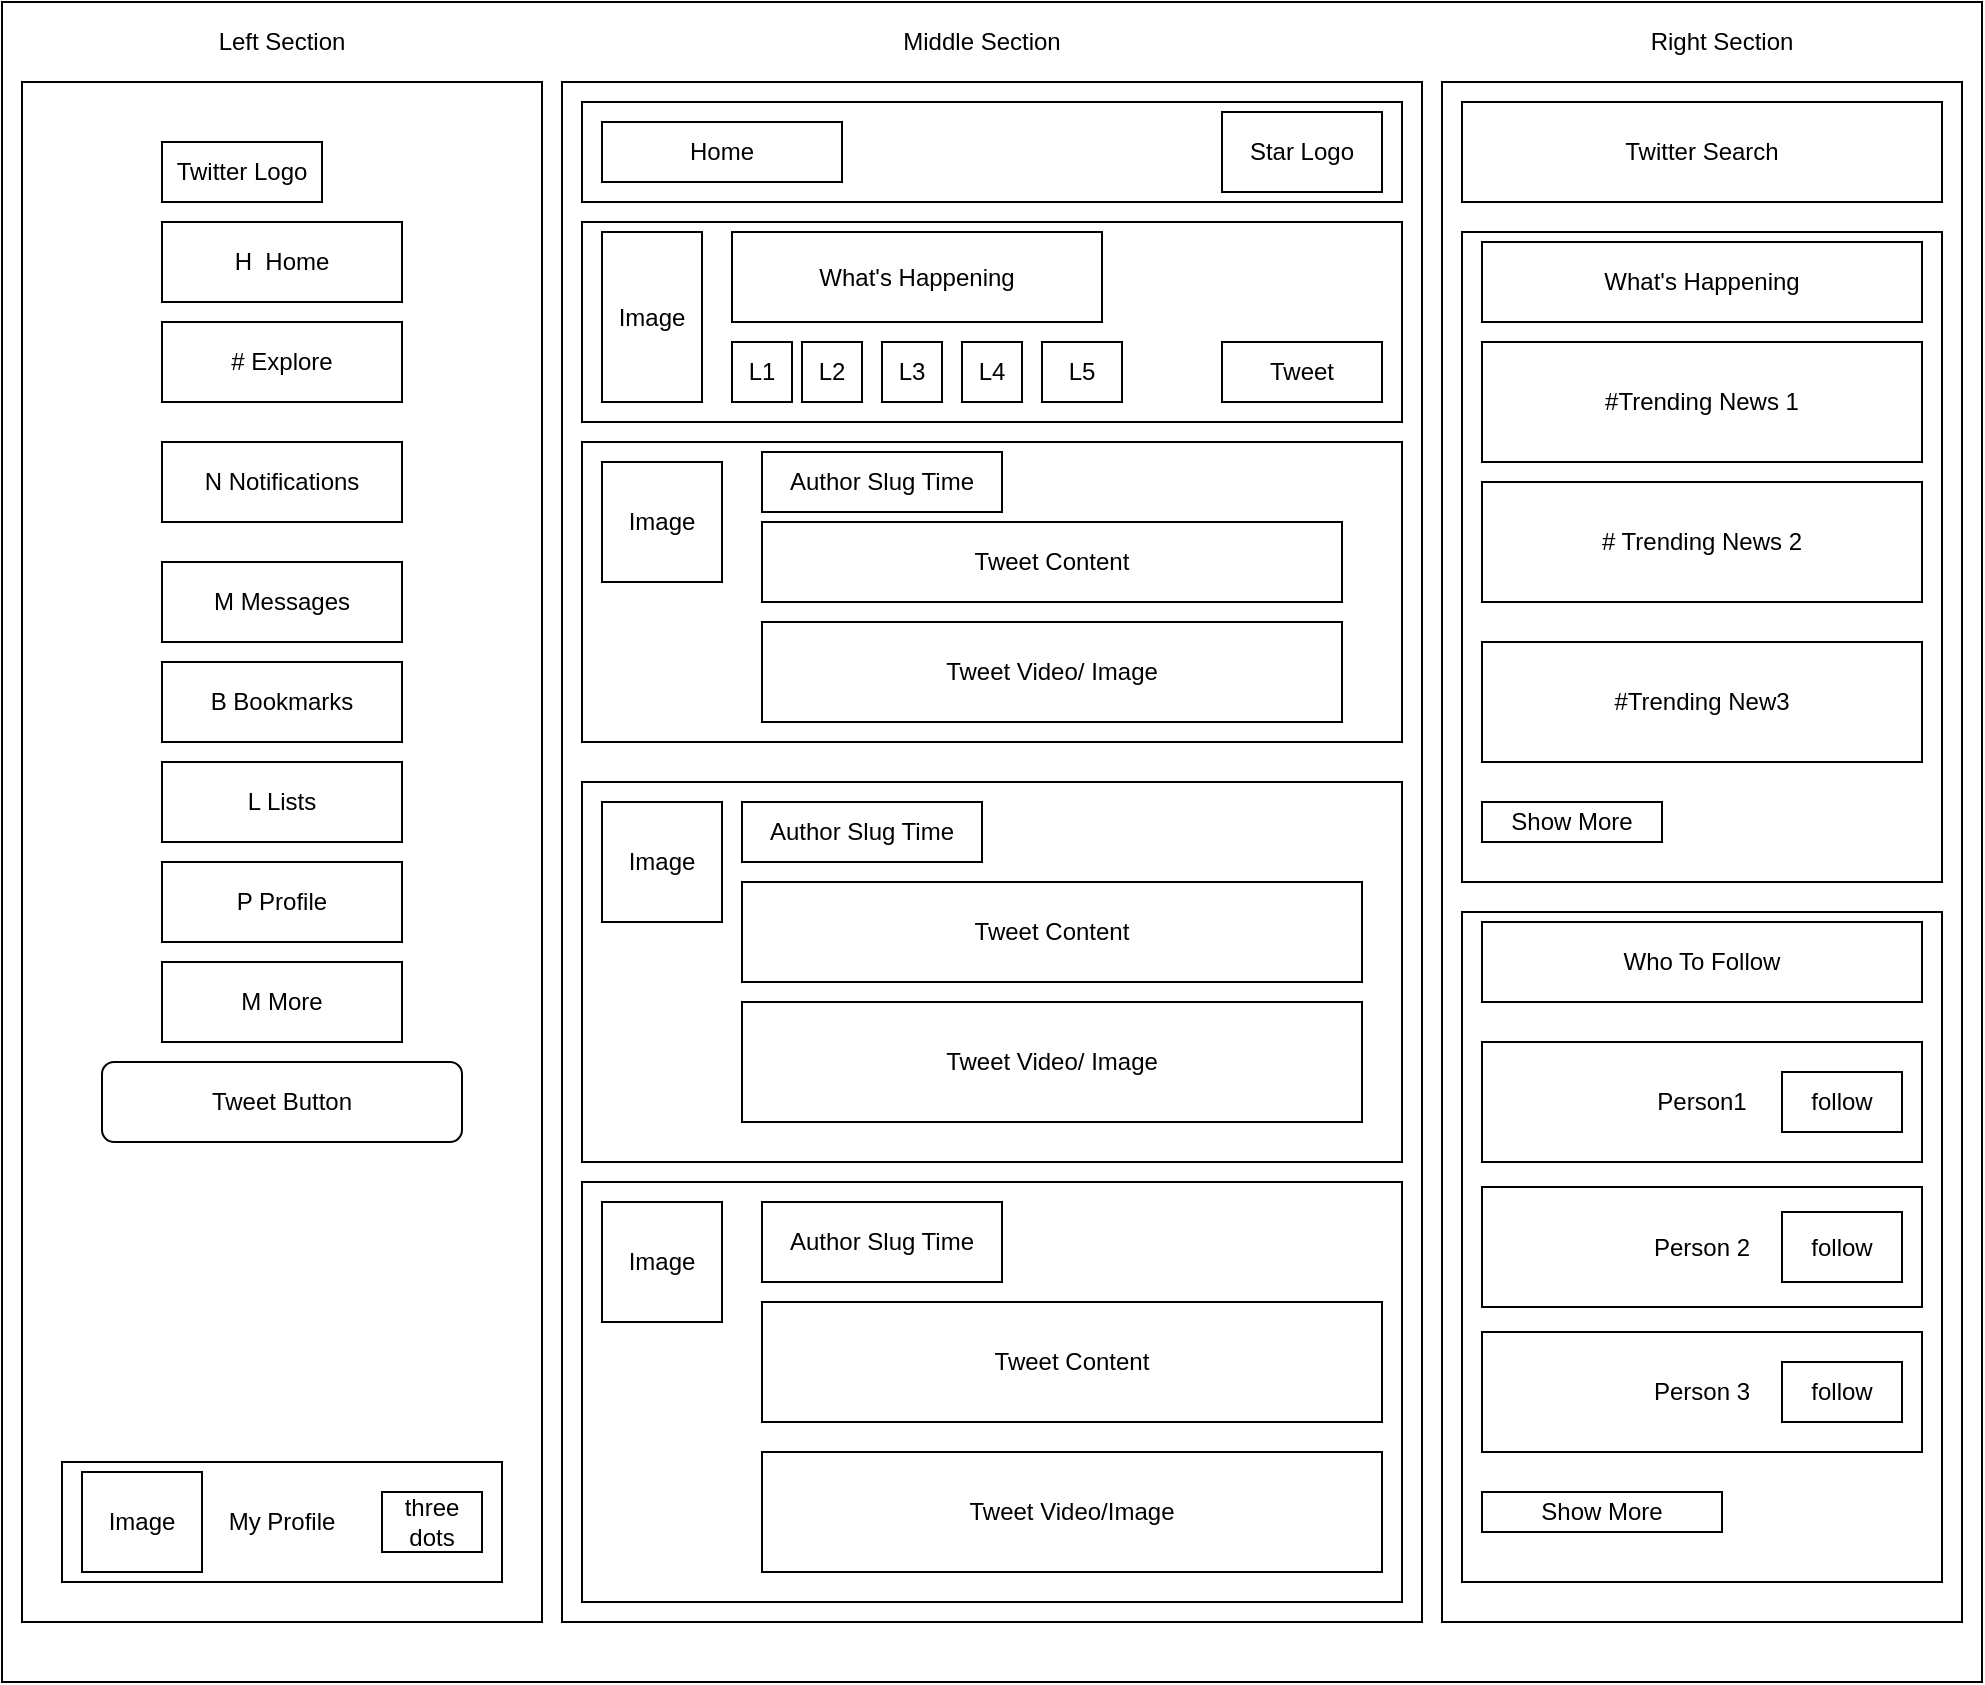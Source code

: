<mxfile version="14.5.1" type="device"><diagram id="KEYLhir5e4kpLj2ncKMe" name="Page-1"><mxGraphModel dx="1024" dy="592" grid="1" gridSize="10" guides="1" tooltips="1" connect="1" arrows="1" fold="1" page="1" pageScale="1" pageWidth="850" pageHeight="1100" math="0" shadow="0"><root><mxCell id="0"/><mxCell id="1" parent="0"/><mxCell id="QL35AYjo9mVEth6FPYbr-1" value="" style="rounded=0;whiteSpace=wrap;html=1;" vertex="1" parent="1"><mxGeometry y="40" width="990" height="840" as="geometry"/></mxCell><mxCell id="QL35AYjo9mVEth6FPYbr-2" value="" style="rounded=0;whiteSpace=wrap;html=1;" vertex="1" parent="1"><mxGeometry x="10" y="80" width="260" height="770" as="geometry"/></mxCell><mxCell id="QL35AYjo9mVEth6FPYbr-3" value="" style="rounded=0;whiteSpace=wrap;html=1;" vertex="1" parent="1"><mxGeometry x="280" y="80" width="430" height="770" as="geometry"/></mxCell><mxCell id="QL35AYjo9mVEth6FPYbr-4" value="" style="rounded=0;whiteSpace=wrap;html=1;" vertex="1" parent="1"><mxGeometry x="720" y="80" width="260" height="770" as="geometry"/></mxCell><mxCell id="QL35AYjo9mVEth6FPYbr-5" value="Twitter Logo" style="rounded=0;whiteSpace=wrap;html=1;" vertex="1" parent="1"><mxGeometry x="80" y="110" width="80" height="30" as="geometry"/></mxCell><mxCell id="QL35AYjo9mVEth6FPYbr-6" value="H&amp;nbsp; Home" style="rounded=0;whiteSpace=wrap;html=1;" vertex="1" parent="1"><mxGeometry x="80" y="150" width="120" height="40" as="geometry"/></mxCell><mxCell id="QL35AYjo9mVEth6FPYbr-7" value="# Explore" style="rounded=0;whiteSpace=wrap;html=1;" vertex="1" parent="1"><mxGeometry x="80" y="200" width="120" height="40" as="geometry"/></mxCell><mxCell id="QL35AYjo9mVEth6FPYbr-8" value="N Notifications" style="rounded=0;whiteSpace=wrap;html=1;" vertex="1" parent="1"><mxGeometry x="80" y="260" width="120" height="40" as="geometry"/></mxCell><mxCell id="QL35AYjo9mVEth6FPYbr-9" value="M Messages" style="rounded=0;whiteSpace=wrap;html=1;" vertex="1" parent="1"><mxGeometry x="80" y="320" width="120" height="40" as="geometry"/></mxCell><mxCell id="QL35AYjo9mVEth6FPYbr-10" value="B Bookmarks" style="rounded=0;whiteSpace=wrap;html=1;" vertex="1" parent="1"><mxGeometry x="80" y="370" width="120" height="40" as="geometry"/></mxCell><mxCell id="QL35AYjo9mVEth6FPYbr-12" value="L Lists" style="rounded=0;whiteSpace=wrap;html=1;" vertex="1" parent="1"><mxGeometry x="80" y="420" width="120" height="40" as="geometry"/></mxCell><mxCell id="QL35AYjo9mVEth6FPYbr-13" value="P Profile" style="rounded=0;whiteSpace=wrap;html=1;" vertex="1" parent="1"><mxGeometry x="80" y="470" width="120" height="40" as="geometry"/></mxCell><mxCell id="QL35AYjo9mVEth6FPYbr-14" value="M More" style="rounded=0;whiteSpace=wrap;html=1;" vertex="1" parent="1"><mxGeometry x="80" y="520" width="120" height="40" as="geometry"/></mxCell><mxCell id="QL35AYjo9mVEth6FPYbr-15" value="Tweet Button" style="rounded=1;whiteSpace=wrap;html=1;" vertex="1" parent="1"><mxGeometry x="50" y="570" width="180" height="40" as="geometry"/></mxCell><mxCell id="QL35AYjo9mVEth6FPYbr-19" value="Left Section" style="text;html=1;strokeColor=none;fillColor=none;align=center;verticalAlign=middle;whiteSpace=wrap;rounded=0;" vertex="1" parent="1"><mxGeometry x="50" y="50" width="180" height="20" as="geometry"/></mxCell><mxCell id="QL35AYjo9mVEth6FPYbr-20" value="Middle Section" style="text;html=1;strokeColor=none;fillColor=none;align=center;verticalAlign=middle;whiteSpace=wrap;rounded=0;" vertex="1" parent="1"><mxGeometry x="390" y="50" width="200" height="20" as="geometry"/></mxCell><mxCell id="QL35AYjo9mVEth6FPYbr-21" value="Right Section" style="text;html=1;strokeColor=none;fillColor=none;align=center;verticalAlign=middle;whiteSpace=wrap;rounded=0;" vertex="1" parent="1"><mxGeometry x="760" y="50" width="200" height="20" as="geometry"/></mxCell><mxCell id="QL35AYjo9mVEth6FPYbr-22" value="My Profile" style="rounded=0;whiteSpace=wrap;html=1;" vertex="1" parent="1"><mxGeometry x="30" y="770" width="220" height="60" as="geometry"/></mxCell><mxCell id="QL35AYjo9mVEth6FPYbr-23" value="Image" style="rounded=0;whiteSpace=wrap;html=1;" vertex="1" parent="1"><mxGeometry x="40" y="775" width="60" height="50" as="geometry"/></mxCell><mxCell id="QL35AYjo9mVEth6FPYbr-24" value="three dots" style="rounded=0;whiteSpace=wrap;html=1;" vertex="1" parent="1"><mxGeometry x="190" y="785" width="50" height="30" as="geometry"/></mxCell><mxCell id="QL35AYjo9mVEth6FPYbr-25" value="" style="rounded=0;whiteSpace=wrap;html=1;" vertex="1" parent="1"><mxGeometry x="290" y="90" width="410" height="50" as="geometry"/></mxCell><mxCell id="QL35AYjo9mVEth6FPYbr-26" value="Home" style="rounded=0;whiteSpace=wrap;html=1;" vertex="1" parent="1"><mxGeometry x="300" y="100" width="120" height="30" as="geometry"/></mxCell><mxCell id="QL35AYjo9mVEth6FPYbr-27" value="Star Logo" style="rounded=0;whiteSpace=wrap;html=1;" vertex="1" parent="1"><mxGeometry x="610" y="95" width="80" height="40" as="geometry"/></mxCell><mxCell id="QL35AYjo9mVEth6FPYbr-28" value="" style="rounded=0;whiteSpace=wrap;html=1;" vertex="1" parent="1"><mxGeometry x="290" y="150" width="410" height="100" as="geometry"/></mxCell><mxCell id="QL35AYjo9mVEth6FPYbr-29" value="Image" style="rounded=0;whiteSpace=wrap;html=1;" vertex="1" parent="1"><mxGeometry x="300" y="155" width="50" height="85" as="geometry"/></mxCell><mxCell id="QL35AYjo9mVEth6FPYbr-30" value="What's Happening" style="rounded=0;whiteSpace=wrap;html=1;" vertex="1" parent="1"><mxGeometry x="365" y="155" width="185" height="45" as="geometry"/></mxCell><mxCell id="QL35AYjo9mVEth6FPYbr-32" value="L1" style="rounded=0;whiteSpace=wrap;html=1;" vertex="1" parent="1"><mxGeometry x="365" y="210" width="30" height="30" as="geometry"/></mxCell><mxCell id="QL35AYjo9mVEth6FPYbr-33" value="L2" style="rounded=0;whiteSpace=wrap;html=1;" vertex="1" parent="1"><mxGeometry x="400" y="210" width="30" height="30" as="geometry"/></mxCell><mxCell id="QL35AYjo9mVEth6FPYbr-34" value="L3" style="rounded=0;whiteSpace=wrap;html=1;" vertex="1" parent="1"><mxGeometry x="440" y="210" width="30" height="30" as="geometry"/></mxCell><mxCell id="QL35AYjo9mVEth6FPYbr-35" value="L4" style="rounded=0;whiteSpace=wrap;html=1;" vertex="1" parent="1"><mxGeometry x="480" y="210" width="30" height="30" as="geometry"/></mxCell><mxCell id="QL35AYjo9mVEth6FPYbr-36" value="L5" style="rounded=0;whiteSpace=wrap;html=1;" vertex="1" parent="1"><mxGeometry x="520" y="210" width="40" height="30" as="geometry"/></mxCell><mxCell id="QL35AYjo9mVEth6FPYbr-37" value="Tweet" style="rounded=0;whiteSpace=wrap;html=1;" vertex="1" parent="1"><mxGeometry x="610" y="210" width="80" height="30" as="geometry"/></mxCell><mxCell id="QL35AYjo9mVEth6FPYbr-39" value="" style="rounded=0;whiteSpace=wrap;html=1;" vertex="1" parent="1"><mxGeometry x="290" y="260" width="410" height="150" as="geometry"/></mxCell><mxCell id="QL35AYjo9mVEth6FPYbr-40" value="" style="rounded=0;whiteSpace=wrap;html=1;" vertex="1" parent="1"><mxGeometry x="290" y="430" width="410" height="190" as="geometry"/></mxCell><mxCell id="QL35AYjo9mVEth6FPYbr-41" value="" style="rounded=0;whiteSpace=wrap;html=1;" vertex="1" parent="1"><mxGeometry x="290" y="630" width="410" height="210" as="geometry"/></mxCell><mxCell id="QL35AYjo9mVEth6FPYbr-42" value="Image" style="whiteSpace=wrap;html=1;aspect=fixed;" vertex="1" parent="1"><mxGeometry x="300" y="270" width="60" height="60" as="geometry"/></mxCell><mxCell id="QL35AYjo9mVEth6FPYbr-43" value="Author Slug Time" style="rounded=0;whiteSpace=wrap;html=1;" vertex="1" parent="1"><mxGeometry x="380" y="265" width="120" height="30" as="geometry"/></mxCell><mxCell id="QL35AYjo9mVEth6FPYbr-44" value="Tweet Video/ Image" style="rounded=0;whiteSpace=wrap;html=1;" vertex="1" parent="1"><mxGeometry x="380" y="350" width="290" height="50" as="geometry"/></mxCell><mxCell id="QL35AYjo9mVEth6FPYbr-45" value="Tweet Content" style="rounded=0;whiteSpace=wrap;html=1;" vertex="1" parent="1"><mxGeometry x="380" y="300" width="290" height="40" as="geometry"/></mxCell><mxCell id="QL35AYjo9mVEth6FPYbr-48" value="Image" style="whiteSpace=wrap;html=1;aspect=fixed;" vertex="1" parent="1"><mxGeometry x="300" y="440" width="60" height="60" as="geometry"/></mxCell><mxCell id="QL35AYjo9mVEth6FPYbr-49" value="Author Slug Time" style="whiteSpace=wrap;html=1;" vertex="1" parent="1"><mxGeometry x="370" y="440" width="120" height="30" as="geometry"/></mxCell><mxCell id="QL35AYjo9mVEth6FPYbr-51" value="Tweet Content" style="rounded=0;whiteSpace=wrap;html=1;" vertex="1" parent="1"><mxGeometry x="370" y="480" width="310" height="50" as="geometry"/></mxCell><mxCell id="QL35AYjo9mVEth6FPYbr-52" value="Tweet Video/ Image" style="rounded=0;whiteSpace=wrap;html=1;" vertex="1" parent="1"><mxGeometry x="370" y="540" width="310" height="60" as="geometry"/></mxCell><mxCell id="QL35AYjo9mVEth6FPYbr-53" value="Image" style="whiteSpace=wrap;html=1;aspect=fixed;" vertex="1" parent="1"><mxGeometry x="300" y="640" width="60" height="60" as="geometry"/></mxCell><mxCell id="QL35AYjo9mVEth6FPYbr-54" value="Author Slug Time" style="rounded=0;whiteSpace=wrap;html=1;" vertex="1" parent="1"><mxGeometry x="380" y="640" width="120" height="40" as="geometry"/></mxCell><mxCell id="QL35AYjo9mVEth6FPYbr-55" value="Tweet Content" style="rounded=0;whiteSpace=wrap;html=1;" vertex="1" parent="1"><mxGeometry x="380" y="690" width="310" height="60" as="geometry"/></mxCell><mxCell id="QL35AYjo9mVEth6FPYbr-56" value="Tweet Video/Image" style="rounded=0;whiteSpace=wrap;html=1;" vertex="1" parent="1"><mxGeometry x="380" y="765" width="310" height="60" as="geometry"/></mxCell><mxCell id="QL35AYjo9mVEth6FPYbr-57" value="Twitter Search" style="rounded=0;whiteSpace=wrap;html=1;" vertex="1" parent="1"><mxGeometry x="730" y="90" width="240" height="50" as="geometry"/></mxCell><mxCell id="QL35AYjo9mVEth6FPYbr-58" value="" style="rounded=0;whiteSpace=wrap;html=1;" vertex="1" parent="1"><mxGeometry x="730" y="155" width="240" height="325" as="geometry"/></mxCell><mxCell id="QL35AYjo9mVEth6FPYbr-59" value="What's Happening" style="rounded=0;whiteSpace=wrap;html=1;" vertex="1" parent="1"><mxGeometry x="740" y="160" width="220" height="40" as="geometry"/></mxCell><mxCell id="QL35AYjo9mVEth6FPYbr-60" value="#Trending News 1" style="rounded=0;whiteSpace=wrap;html=1;" vertex="1" parent="1"><mxGeometry x="740" y="210" width="220" height="60" as="geometry"/></mxCell><mxCell id="QL35AYjo9mVEth6FPYbr-61" value="# Trending News 2" style="rounded=0;whiteSpace=wrap;html=1;" vertex="1" parent="1"><mxGeometry x="740" y="280" width="220" height="60" as="geometry"/></mxCell><mxCell id="QL35AYjo9mVEth6FPYbr-62" value="#Trending New3" style="rounded=0;whiteSpace=wrap;html=1;" vertex="1" parent="1"><mxGeometry x="740" y="360" width="220" height="60" as="geometry"/></mxCell><mxCell id="QL35AYjo9mVEth6FPYbr-63" value="Show More" style="rounded=0;whiteSpace=wrap;html=1;" vertex="1" parent="1"><mxGeometry x="740" y="440" width="90" height="20" as="geometry"/></mxCell><mxCell id="QL35AYjo9mVEth6FPYbr-64" value="" style="rounded=0;whiteSpace=wrap;html=1;" vertex="1" parent="1"><mxGeometry x="730" y="495" width="240" height="335" as="geometry"/></mxCell><mxCell id="QL35AYjo9mVEth6FPYbr-65" value="Who To Follow" style="rounded=0;whiteSpace=wrap;html=1;" vertex="1" parent="1"><mxGeometry x="740" y="500" width="220" height="40" as="geometry"/></mxCell><mxCell id="QL35AYjo9mVEth6FPYbr-66" value="Person1" style="rounded=0;whiteSpace=wrap;html=1;" vertex="1" parent="1"><mxGeometry x="740" y="560" width="220" height="60" as="geometry"/></mxCell><mxCell id="QL35AYjo9mVEth6FPYbr-67" value="Person 2" style="rounded=0;whiteSpace=wrap;html=1;" vertex="1" parent="1"><mxGeometry x="740" y="632.5" width="220" height="60" as="geometry"/></mxCell><mxCell id="QL35AYjo9mVEth6FPYbr-68" value="Person 3" style="rounded=0;whiteSpace=wrap;html=1;" vertex="1" parent="1"><mxGeometry x="740" y="705" width="220" height="60" as="geometry"/></mxCell><mxCell id="QL35AYjo9mVEth6FPYbr-69" value="follow" style="rounded=0;whiteSpace=wrap;html=1;" vertex="1" parent="1"><mxGeometry x="890" y="575" width="60" height="30" as="geometry"/></mxCell><mxCell id="QL35AYjo9mVEth6FPYbr-70" value="follow" style="rounded=0;whiteSpace=wrap;html=1;" vertex="1" parent="1"><mxGeometry x="890" y="645" width="60" height="35" as="geometry"/></mxCell><mxCell id="QL35AYjo9mVEth6FPYbr-71" value="follow" style="rounded=0;whiteSpace=wrap;html=1;" vertex="1" parent="1"><mxGeometry x="890" y="720" width="60" height="30" as="geometry"/></mxCell><mxCell id="QL35AYjo9mVEth6FPYbr-72" value="Show More" style="rounded=0;whiteSpace=wrap;html=1;" vertex="1" parent="1"><mxGeometry x="740" y="785" width="120" height="20" as="geometry"/></mxCell></root></mxGraphModel></diagram></mxfile>